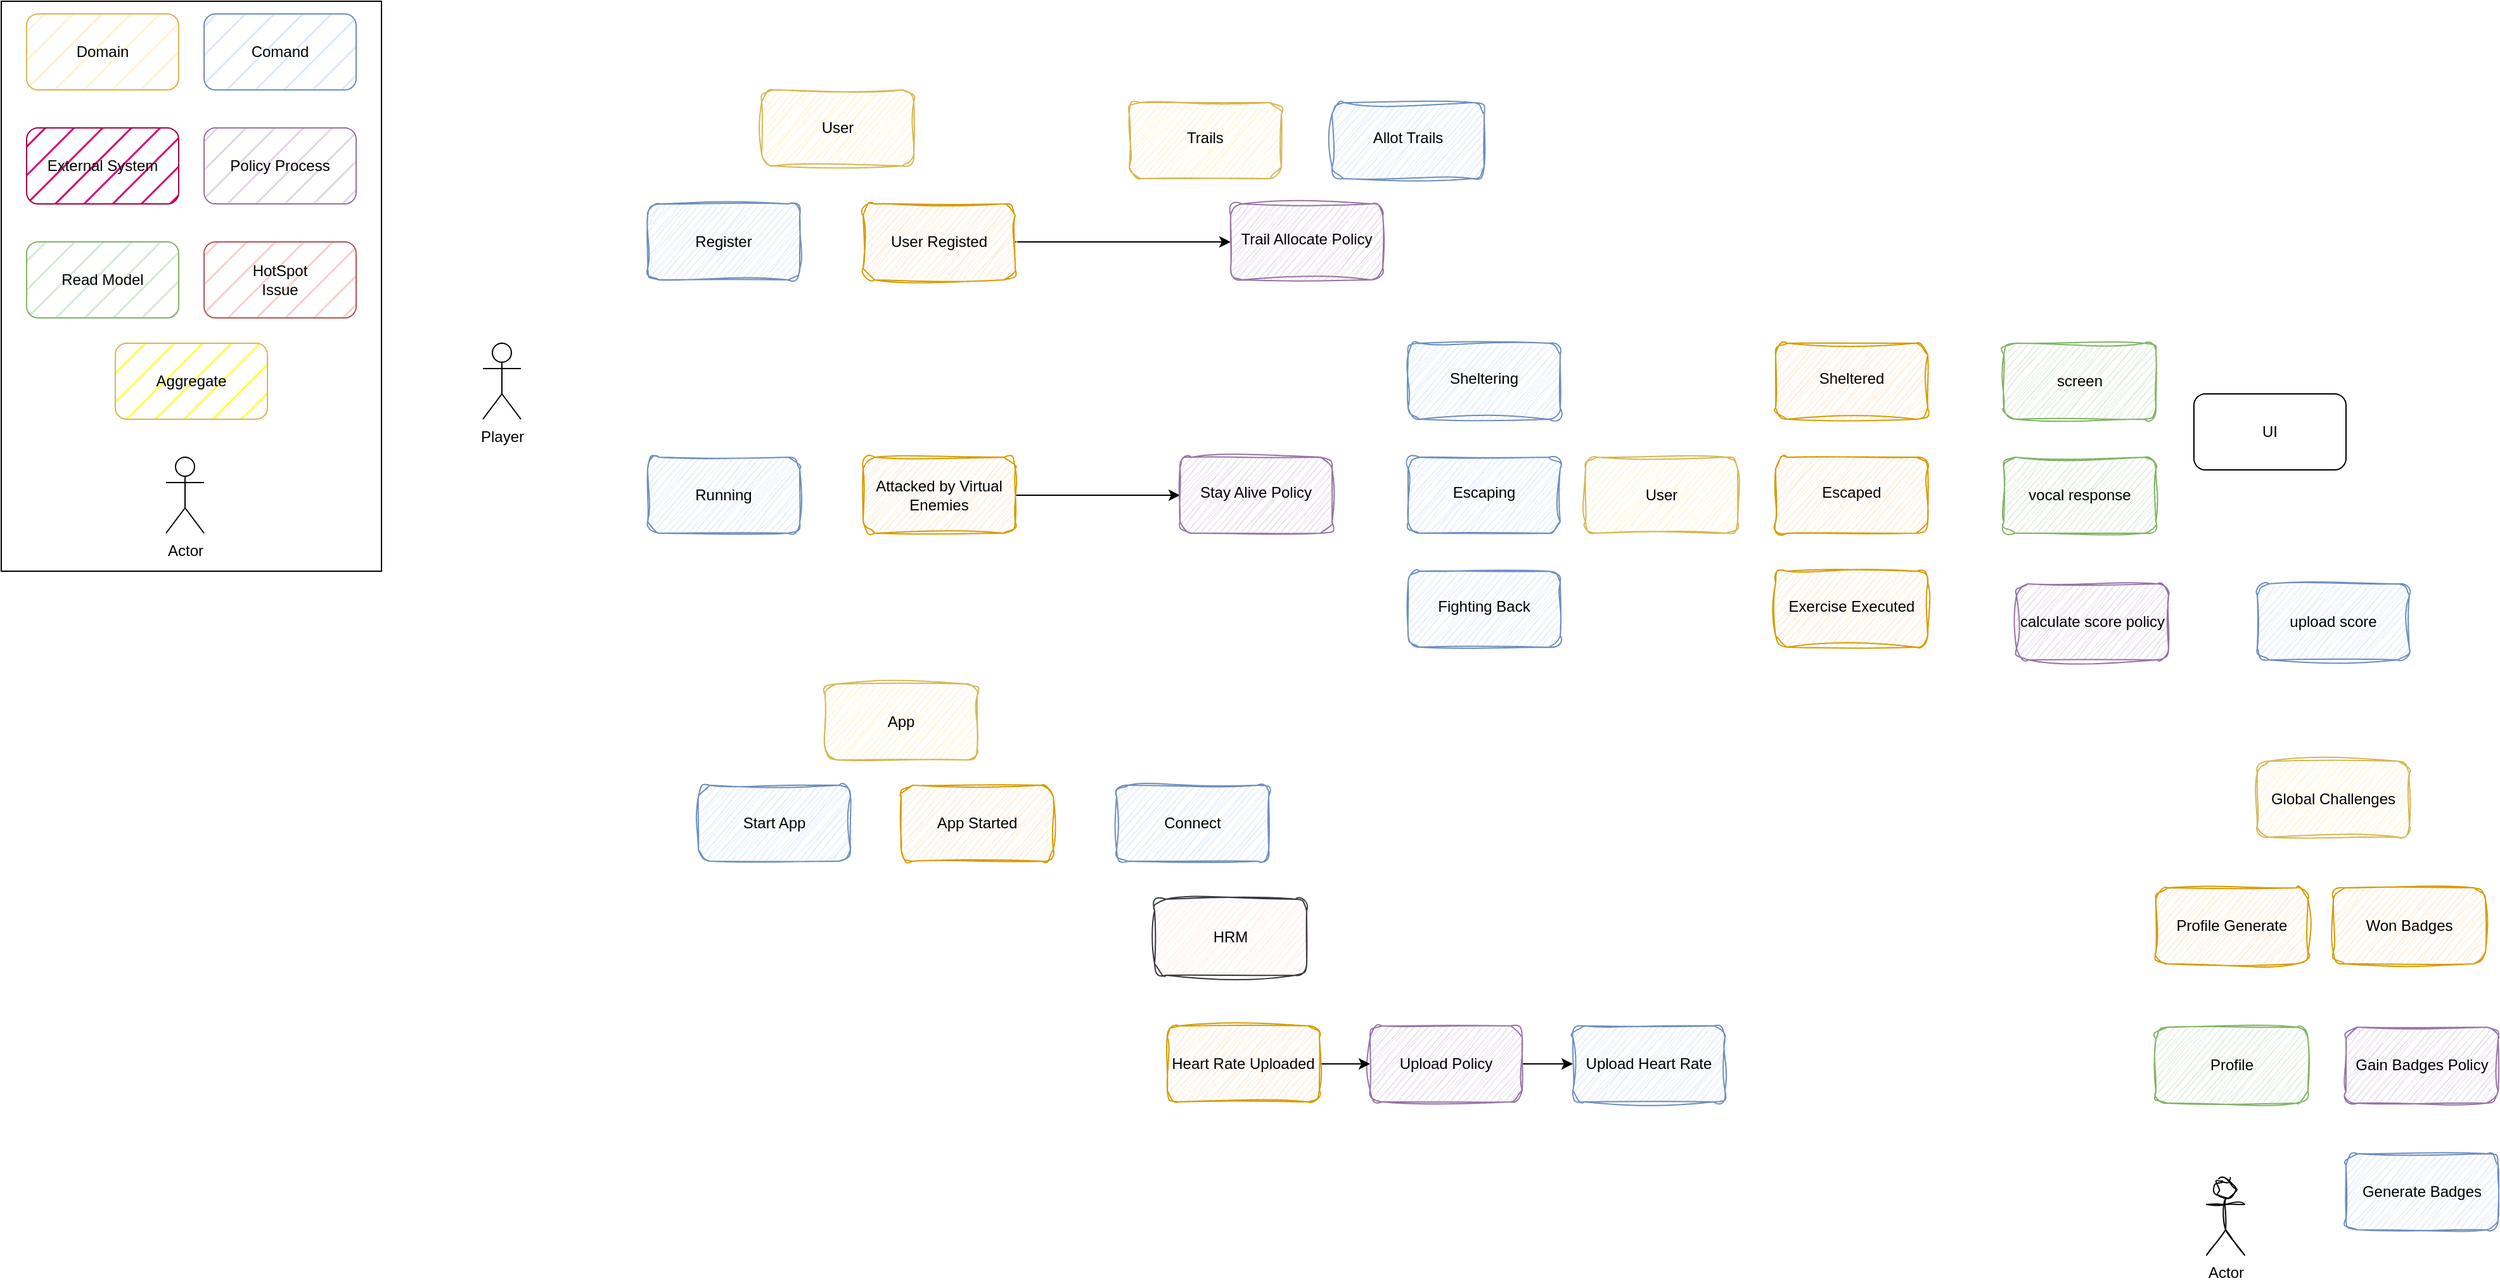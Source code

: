 <mxfile version="22.0.4" type="github">
  <diagram name="第 1 页" id="Pl9FzLIbAxRlWu0UhjnY">
    <mxGraphModel dx="1744" dy="548" grid="1" gridSize="10" guides="1" tooltips="1" connect="1" arrows="1" fold="1" page="1" pageScale="1" pageWidth="827" pageHeight="1169" math="0" shadow="0">
      <root>
        <mxCell id="0" />
        <mxCell id="1" parent="0" />
        <mxCell id="I6vW2rSn8wJDvR7UCQ_q-1" value="" style="group" parent="1" vertex="1" connectable="0">
          <mxGeometry x="-20" width="300" height="450" as="geometry" />
        </mxCell>
        <mxCell id="I6vW2rSn8wJDvR7UCQ_q-2" value="Domain" style="rounded=1;whiteSpace=wrap;html=1;fillColor=#fff2cc;strokeColor=#d6b656;fillStyle=hatch;" parent="I6vW2rSn8wJDvR7UCQ_q-1" vertex="1">
          <mxGeometry x="20" y="10" width="120" height="60" as="geometry" />
        </mxCell>
        <mxCell id="I6vW2rSn8wJDvR7UCQ_q-3" value="Comand&lt;br&gt;" style="rounded=1;whiteSpace=wrap;html=1;fillStyle=hatch;strokeColor=#6c8ebf;align=center;verticalAlign=middle;fontFamily=Helvetica;fontSize=12;fillColor=#dae8fc;" parent="I6vW2rSn8wJDvR7UCQ_q-1" vertex="1">
          <mxGeometry x="160" y="10" width="120" height="60" as="geometry" />
        </mxCell>
        <mxCell id="I6vW2rSn8wJDvR7UCQ_q-4" value="&lt;font color=&quot;#030303&quot;&gt;External System&lt;/font&gt;" style="rounded=1;whiteSpace=wrap;html=1;fillStyle=hatch;strokeColor=#A50040;align=center;verticalAlign=middle;fontFamily=Helvetica;fontSize=12;fillColor=#d80073;fontColor=#ffffff;" parent="I6vW2rSn8wJDvR7UCQ_q-1" vertex="1">
          <mxGeometry x="20" y="100" width="120" height="60" as="geometry" />
        </mxCell>
        <mxCell id="I6vW2rSn8wJDvR7UCQ_q-5" value="Policy Process" style="rounded=1;whiteSpace=wrap;html=1;fillStyle=hatch;strokeColor=#9673a6;align=center;verticalAlign=middle;fontFamily=Helvetica;fontSize=12;fillColor=#e1d5e7;" parent="I6vW2rSn8wJDvR7UCQ_q-1" vertex="1">
          <mxGeometry x="160" y="100" width="120" height="60" as="geometry" />
        </mxCell>
        <mxCell id="I6vW2rSn8wJDvR7UCQ_q-6" value="Read Model" style="rounded=1;whiteSpace=wrap;html=1;fillStyle=hatch;strokeColor=#82b366;align=center;verticalAlign=middle;fontFamily=Helvetica;fontSize=12;fillColor=#d5e8d4;" parent="I6vW2rSn8wJDvR7UCQ_q-1" vertex="1">
          <mxGeometry x="20" y="190" width="120" height="60" as="geometry" />
        </mxCell>
        <mxCell id="I6vW2rSn8wJDvR7UCQ_q-7" value="HotSpot&lt;br&gt;Issue" style="rounded=1;whiteSpace=wrap;html=1;fillStyle=hatch;strokeColor=#b85450;align=center;verticalAlign=middle;fontFamily=Helvetica;fontSize=12;fillColor=#f8cecc;" parent="I6vW2rSn8wJDvR7UCQ_q-1" vertex="1">
          <mxGeometry x="160" y="190" width="120" height="60" as="geometry" />
        </mxCell>
        <mxCell id="I6vW2rSn8wJDvR7UCQ_q-8" value="Aggregate" style="rounded=1;whiteSpace=wrap;html=1;fillStyle=hatch;strokeColor=#d6b656;align=center;verticalAlign=middle;fontFamily=Helvetica;fontSize=12;fontColor=default;fillColor=#FFFF40;" parent="I6vW2rSn8wJDvR7UCQ_q-1" vertex="1">
          <mxGeometry x="90" y="270" width="120" height="60" as="geometry" />
        </mxCell>
        <mxCell id="I6vW2rSn8wJDvR7UCQ_q-9" value="Actor" style="shape=umlActor;verticalLabelPosition=bottom;verticalAlign=top;html=1;outlineConnect=0;rounded=1;fillStyle=hatch;align=center;fontFamily=Helvetica;fontSize=12;" parent="I6vW2rSn8wJDvR7UCQ_q-1" vertex="1">
          <mxGeometry x="130" y="360" width="30" height="60" as="geometry" />
        </mxCell>
        <mxCell id="I6vW2rSn8wJDvR7UCQ_q-10" value="" style="rounded=0;whiteSpace=wrap;html=1;fillStyle=auto;strokeColor=#000000;align=center;verticalAlign=middle;fontFamily=Helvetica;fontSize=12;fontColor=default;fillColor=none;" parent="I6vW2rSn8wJDvR7UCQ_q-1" vertex="1">
          <mxGeometry width="300" height="450" as="geometry" />
        </mxCell>
        <mxCell id="I6vW2rSn8wJDvR7UCQ_q-11" value="Player" style="shape=umlActor;verticalLabelPosition=bottom;verticalAlign=top;html=1;outlineConnect=0;" parent="1" vertex="1">
          <mxGeometry x="360" y="270" width="30" height="60" as="geometry" />
        </mxCell>
        <mxCell id="I6vW2rSn8wJDvR7UCQ_q-12" value="Register" style="rounded=1;whiteSpace=wrap;html=1;fillColor=#dae8fc;strokeColor=#6c8ebf;fillStyle=hatch;sketch=1;curveFitting=1;jiggle=2;" parent="1" vertex="1">
          <mxGeometry x="490" y="160" width="120" height="60" as="geometry" />
        </mxCell>
        <mxCell id="I6vW2rSn8wJDvR7UCQ_q-13" value="User" style="rounded=1;whiteSpace=wrap;html=1;sketch=1;jiggle=2;fillStyle=hatch;curveFitting=1;strokeColor=#d6b656;align=center;verticalAlign=middle;fontFamily=Helvetica;fontSize=12;fillColor=#fff2cc;" parent="1" vertex="1">
          <mxGeometry x="580" y="70" width="120" height="60" as="geometry" />
        </mxCell>
        <mxCell id="I6vW2rSn8wJDvR7UCQ_q-20" style="edgeStyle=orthogonalEdgeStyle;rounded=0;orthogonalLoop=1;jettySize=auto;html=1;entryX=0;entryY=0.5;entryDx=0;entryDy=0;fontFamily=Helvetica;fontSize=12;fontColor=default;" parent="1" source="I6vW2rSn8wJDvR7UCQ_q-14" target="I6vW2rSn8wJDvR7UCQ_q-17" edge="1">
          <mxGeometry relative="1" as="geometry" />
        </mxCell>
        <mxCell id="I6vW2rSn8wJDvR7UCQ_q-14" value="User Registed" style="rounded=1;whiteSpace=wrap;html=1;sketch=1;jiggle=2;fillStyle=hatch;curveFitting=1;strokeColor=#d79b00;align=center;verticalAlign=middle;fontFamily=Helvetica;fontSize=12;fillColor=#ffe6cc;" parent="1" vertex="1">
          <mxGeometry x="660" y="160" width="120" height="60" as="geometry" />
        </mxCell>
        <mxCell id="I6vW2rSn8wJDvR7UCQ_q-17" value="&lt;br&gt;Trail Allocate Policy" style="rounded=1;whiteSpace=wrap;html=1;sketch=1;jiggle=2;fillStyle=hatch;curveFitting=1;strokeColor=#9673a6;align=center;verticalAlign=top;fontFamily=Helvetica;fontSize=12;fillColor=#e1d5e7;" parent="1" vertex="1">
          <mxGeometry x="950" y="160" width="120" height="60" as="geometry" />
        </mxCell>
        <mxCell id="I6vW2rSn8wJDvR7UCQ_q-18" value="&lt;br&gt;Trails" style="rounded=1;whiteSpace=wrap;html=1;sketch=1;jiggle=2;fillStyle=hatch;curveFitting=1;strokeColor=#d6b656;align=center;verticalAlign=top;fontFamily=Helvetica;fontSize=12;fillColor=#fff2cc;" parent="1" vertex="1">
          <mxGeometry x="870" y="80" width="120" height="60" as="geometry" />
        </mxCell>
        <mxCell id="I6vW2rSn8wJDvR7UCQ_q-19" value="&lt;br&gt;Allot Trails" style="rounded=1;whiteSpace=wrap;html=1;fillStyle=hatch;strokeColor=#6c8ebf;align=center;verticalAlign=top;fontFamily=Helvetica;fontSize=12;fillColor=#dae8fc;sketch=1;curveFitting=1;jiggle=2;" parent="1" vertex="1">
          <mxGeometry x="1030" y="80" width="120" height="60" as="geometry" />
        </mxCell>
        <mxCell id="I6vW2rSn8wJDvR7UCQ_q-29" style="edgeStyle=orthogonalEdgeStyle;rounded=0;orthogonalLoop=1;jettySize=auto;html=1;entryX=0;entryY=0.5;entryDx=0;entryDy=0;fontFamily=Helvetica;fontSize=12;fontColor=default;" parent="1" source="I6vW2rSn8wJDvR7UCQ_q-21" target="I6vW2rSn8wJDvR7UCQ_q-24" edge="1">
          <mxGeometry relative="1" as="geometry" />
        </mxCell>
        <mxCell id="I6vW2rSn8wJDvR7UCQ_q-21" value="Attacked by Virtual Enemies" style="rounded=1;whiteSpace=wrap;html=1;sketch=1;jiggle=2;fillStyle=hatch;curveFitting=1;strokeColor=#d79b00;align=center;verticalAlign=middle;fontFamily=Helvetica;fontSize=12;fillColor=#ffe6cc;" parent="1" vertex="1">
          <mxGeometry x="660" y="360" width="120" height="60" as="geometry" />
        </mxCell>
        <mxCell id="I6vW2rSn8wJDvR7UCQ_q-22" value="Running" style="rounded=1;whiteSpace=wrap;html=1;fillColor=#dae8fc;strokeColor=#6c8ebf;fillStyle=hatch;sketch=1;curveFitting=1;jiggle=2;" parent="1" vertex="1">
          <mxGeometry x="490" y="360" width="120" height="60" as="geometry" />
        </mxCell>
        <mxCell id="I6vW2rSn8wJDvR7UCQ_q-24" value="&lt;br&gt;Stay Alive Policy" style="rounded=1;whiteSpace=wrap;html=1;sketch=1;jiggle=2;fillStyle=hatch;curveFitting=1;strokeColor=#9673a6;align=center;verticalAlign=top;fontFamily=Helvetica;fontSize=12;fillColor=#e1d5e7;" parent="1" vertex="1">
          <mxGeometry x="910" y="360" width="120" height="60" as="geometry" />
        </mxCell>
        <mxCell id="I6vW2rSn8wJDvR7UCQ_q-25" value="&lt;br&gt;Sheltering" style="rounded=1;whiteSpace=wrap;html=1;fillStyle=hatch;strokeColor=#6c8ebf;align=center;verticalAlign=top;fontFamily=Helvetica;fontSize=12;fillColor=#dae8fc;sketch=1;curveFitting=1;jiggle=2;" parent="1" vertex="1">
          <mxGeometry x="1090" y="270" width="120" height="60" as="geometry" />
        </mxCell>
        <mxCell id="I6vW2rSn8wJDvR7UCQ_q-26" value="&lt;br&gt;Escaping" style="rounded=1;whiteSpace=wrap;html=1;fillStyle=hatch;strokeColor=#6c8ebf;align=center;verticalAlign=top;fontFamily=Helvetica;fontSize=12;fillColor=#dae8fc;sketch=1;curveFitting=1;jiggle=2;" parent="1" vertex="1">
          <mxGeometry x="1090" y="360" width="120" height="60" as="geometry" />
        </mxCell>
        <mxCell id="I6vW2rSn8wJDvR7UCQ_q-27" value="&lt;br&gt;Fighting Back" style="rounded=1;whiteSpace=wrap;html=1;fillStyle=hatch;strokeColor=#6c8ebf;align=center;verticalAlign=top;fontFamily=Helvetica;fontSize=12;fillColor=#dae8fc;sketch=1;curveFitting=1;jiggle=2;" parent="1" vertex="1">
          <mxGeometry x="1090" y="450" width="120" height="60" as="geometry" />
        </mxCell>
        <mxCell id="I6vW2rSn8wJDvR7UCQ_q-30" value="HRM" style="rounded=1;whiteSpace=wrap;html=1;sketch=1;jiggle=2;fillStyle=hatch;curveFitting=1;strokeColor=#36393d;align=center;verticalAlign=middle;fontFamily=Helvetica;fontSize=12;fillColor=#FFE9E8;" parent="1" vertex="1">
          <mxGeometry x="890" y="709" width="120" height="60" as="geometry" />
        </mxCell>
        <mxCell id="I6vW2rSn8wJDvR7UCQ_q-31" value="Start App" style="rounded=1;whiteSpace=wrap;html=1;fillColor=#dae8fc;strokeColor=#6c8ebf;fillStyle=hatch;sketch=1;curveFitting=1;jiggle=2;" parent="1" vertex="1">
          <mxGeometry x="530" y="619" width="120" height="60" as="geometry" />
        </mxCell>
        <mxCell id="I6vW2rSn8wJDvR7UCQ_q-32" value="Upload Heart Rate" style="rounded=1;whiteSpace=wrap;html=1;sketch=1;jiggle=2;fillStyle=hatch;curveFitting=1;strokeColor=#6c8ebf;align=center;verticalAlign=middle;fontFamily=Helvetica;fontSize=12;fillColor=#dae8fc;" parent="1" vertex="1">
          <mxGeometry x="1220" y="809" width="120" height="60" as="geometry" />
        </mxCell>
        <mxCell id="I6vW2rSn8wJDvR7UCQ_q-33" value="App" style="rounded=1;whiteSpace=wrap;html=1;sketch=1;jiggle=2;fillStyle=hatch;curveFitting=1;strokeColor=#d6b656;align=center;verticalAlign=middle;fontFamily=Helvetica;fontSize=12;fillColor=#fff2cc;" parent="1" vertex="1">
          <mxGeometry x="630" y="539" width="120" height="60" as="geometry" />
        </mxCell>
        <mxCell id="lBtOs_zaXjIf3DzbSgg6-3" value="&lt;br&gt;Sheltered" style="rounded=1;whiteSpace=wrap;html=1;fillStyle=hatch;strokeColor=#d79b00;align=center;verticalAlign=top;fontFamily=Helvetica;fontSize=12;fillColor=#ffe6cc;sketch=1;curveFitting=1;jiggle=2;" vertex="1" parent="1">
          <mxGeometry x="1380" y="270" width="120" height="60" as="geometry" />
        </mxCell>
        <mxCell id="I6vW2rSn8wJDvR7UCQ_q-35" value="App Started" style="rounded=1;whiteSpace=wrap;html=1;sketch=1;jiggle=2;fillStyle=hatch;curveFitting=1;strokeColor=#d79b00;align=center;verticalAlign=middle;fontFamily=Helvetica;fontSize=12;fillColor=#ffe6cc;" parent="1" vertex="1">
          <mxGeometry x="690" y="619" width="120" height="60" as="geometry" />
        </mxCell>
        <mxCell id="lBtOs_zaXjIf3DzbSgg6-4" value="&lt;br&gt;Escaped" style="rounded=1;whiteSpace=wrap;html=1;fillStyle=hatch;strokeColor=#d79b00;align=center;verticalAlign=top;fontFamily=Helvetica;fontSize=12;fillColor=#ffe6cc;sketch=1;curveFitting=1;jiggle=2;" vertex="1" parent="1">
          <mxGeometry x="1380" y="360" width="120" height="60" as="geometry" />
        </mxCell>
        <mxCell id="zIYtLwjTFYH4uKMgnImh-1" style="edgeStyle=orthogonalEdgeStyle;rounded=0;orthogonalLoop=1;jettySize=auto;html=1;" edge="1" parent="1" source="I6vW2rSn8wJDvR7UCQ_q-36" target="I6vW2rSn8wJDvR7UCQ_q-32">
          <mxGeometry relative="1" as="geometry" />
        </mxCell>
        <mxCell id="lBtOs_zaXjIf3DzbSgg6-5" value="&lt;br&gt;Exercise Executed" style="rounded=1;whiteSpace=wrap;html=1;fillStyle=hatch;strokeColor=#d79b00;align=center;verticalAlign=top;fontFamily=Helvetica;fontSize=12;fillColor=#ffe6cc;sketch=1;curveFitting=1;jiggle=2;" vertex="1" parent="1">
          <mxGeometry x="1380" y="450" width="120" height="60" as="geometry" />
        </mxCell>
        <mxCell id="I6vW2rSn8wJDvR7UCQ_q-36" value="Upload Policy" style="rounded=1;whiteSpace=wrap;html=1;sketch=1;jiggle=2;fillStyle=hatch;curveFitting=1;strokeColor=#9673a6;align=center;verticalAlign=middle;fontFamily=Helvetica;fontSize=12;fillColor=#e1d5e7;" parent="1" vertex="1">
          <mxGeometry x="1060" y="809" width="120" height="60" as="geometry" />
        </mxCell>
        <mxCell id="I6vW2rSn8wJDvR7UCQ_q-40" style="edgeStyle=orthogonalEdgeStyle;rounded=0;orthogonalLoop=1;jettySize=auto;html=1;entryX=0;entryY=0.5;entryDx=0;entryDy=0;fontFamily=Helvetica;fontSize=12;fontColor=default;" parent="1" source="I6vW2rSn8wJDvR7UCQ_q-37" target="I6vW2rSn8wJDvR7UCQ_q-36" edge="1">
          <mxGeometry relative="1" as="geometry" />
        </mxCell>
        <mxCell id="I6vW2rSn8wJDvR7UCQ_q-37" value="Heart Rate Uploaded" style="rounded=1;whiteSpace=wrap;html=1;sketch=1;jiggle=2;fillStyle=hatch;curveFitting=1;strokeColor=#d79b00;align=center;verticalAlign=middle;fontFamily=Helvetica;fontSize=12;fillColor=#ffe6cc;" parent="1" vertex="1">
          <mxGeometry x="900" y="809" width="120" height="60" as="geometry" />
        </mxCell>
        <mxCell id="I6vW2rSn8wJDvR7UCQ_q-38" value="Connect" style="rounded=1;whiteSpace=wrap;html=1;sketch=1;jiggle=2;fillStyle=hatch;curveFitting=1;strokeColor=#6c8ebf;align=center;verticalAlign=middle;fontFamily=Helvetica;fontSize=12;fillColor=#dae8fc;" parent="1" vertex="1">
          <mxGeometry x="860" y="619" width="120" height="60" as="geometry" />
        </mxCell>
        <mxCell id="I6vW2rSn8wJDvR7UCQ_q-39" style="edgeStyle=orthogonalEdgeStyle;rounded=0;orthogonalLoop=1;jettySize=auto;html=1;exitX=0.5;exitY=1;exitDx=0;exitDy=0;fontFamily=Helvetica;fontSize=12;fontColor=default;" parent="1" source="I6vW2rSn8wJDvR7UCQ_q-36" target="I6vW2rSn8wJDvR7UCQ_q-36" edge="1">
          <mxGeometry relative="1" as="geometry" />
        </mxCell>
        <mxCell id="zIYtLwjTFYH4uKMgnImh-4" value="User" style="rounded=1;whiteSpace=wrap;html=1;sketch=1;jiggle=2;fillStyle=hatch;curveFitting=1;strokeColor=#d6b656;align=center;verticalAlign=middle;fontFamily=Helvetica;fontSize=12;fillColor=#fff2cc;" vertex="1" parent="1">
          <mxGeometry x="1230" y="360" width="120" height="60" as="geometry" />
        </mxCell>
        <mxCell id="zIYtLwjTFYH4uKMgnImh-6" value="screen" style="rounded=1;whiteSpace=wrap;html=1;fillColor=#d5e8d4;strokeColor=#82b366;fillStyle=hatch;sketch=1;curveFitting=1;jiggle=2;" vertex="1" parent="1">
          <mxGeometry x="1560" y="270" width="120" height="60" as="geometry" />
        </mxCell>
        <mxCell id="zIYtLwjTFYH4uKMgnImh-7" value="vocal response" style="rounded=1;whiteSpace=wrap;html=1;fillColor=#d5e8d4;strokeColor=#82b366;fillStyle=hatch;sketch=1;curveFitting=1;jiggle=2;" vertex="1" parent="1">
          <mxGeometry x="1560" y="360" width="120" height="60" as="geometry" />
        </mxCell>
        <mxCell id="zIYtLwjTFYH4uKMgnImh-8" value="UI" style="rounded=1;whiteSpace=wrap;html=1;" vertex="1" parent="1">
          <mxGeometry x="1710" y="310" width="120" height="60" as="geometry" />
        </mxCell>
        <mxCell id="zIYtLwjTFYH4uKMgnImh-10" value="Global Challenges" style="rounded=1;whiteSpace=wrap;html=1;sketch=1;jiggle=2;fillStyle=hatch;curveFitting=1;strokeColor=#d6b656;align=center;verticalAlign=middle;fontFamily=Helvetica;fontSize=12;fillColor=#fff2cc;" vertex="1" parent="1">
          <mxGeometry x="1760" y="600" width="120" height="60" as="geometry" />
        </mxCell>
        <mxCell id="zIYtLwjTFYH4uKMgnImh-11" value="calculate score policy" style="rounded=1;whiteSpace=wrap;html=1;sketch=1;jiggle=2;fillStyle=hatch;curveFitting=1;strokeColor=#9673a6;align=center;verticalAlign=middle;fontFamily=Helvetica;fontSize=12;fillColor=#e1d5e7;" vertex="1" parent="1">
          <mxGeometry x="1570" y="460" width="120" height="60" as="geometry" />
        </mxCell>
        <mxCell id="zIYtLwjTFYH4uKMgnImh-13" value="upload score" style="rounded=1;whiteSpace=wrap;html=1;sketch=1;jiggle=2;fillStyle=hatch;curveFitting=1;strokeColor=#6c8ebf;align=center;verticalAlign=middle;fontFamily=Helvetica;fontSize=12;fillColor=#dae8fc;" vertex="1" parent="1">
          <mxGeometry x="1760" y="460" width="120" height="60" as="geometry" />
        </mxCell>
        <mxCell id="zIYtLwjTFYH4uKMgnImh-14" value="Profile Generate" style="rounded=1;whiteSpace=wrap;html=1;sketch=1;jiggle=2;fillStyle=hatch;curveFitting=1;strokeColor=#d79b00;align=center;verticalAlign=middle;fontFamily=Helvetica;fontSize=12;fillColor=#ffe6cc;" vertex="1" parent="1">
          <mxGeometry x="1680" y="700" width="120" height="60" as="geometry" />
        </mxCell>
        <mxCell id="zIYtLwjTFYH4uKMgnImh-15" value="Won Badges" style="rounded=1;whiteSpace=wrap;html=1;sketch=1;jiggle=2;fillStyle=hatch;curveFitting=1;strokeColor=#d79b00;align=center;verticalAlign=middle;fontFamily=Helvetica;fontSize=12;fillColor=#ffe6cc;" vertex="1" parent="1">
          <mxGeometry x="1820" y="700" width="120" height="60" as="geometry" />
        </mxCell>
        <mxCell id="zIYtLwjTFYH4uKMgnImh-16" value="Profile" style="rounded=1;whiteSpace=wrap;html=1;sketch=1;jiggle=2;fillStyle=hatch;curveFitting=1;strokeColor=#82b366;align=center;verticalAlign=middle;fontFamily=Helvetica;fontSize=12;fillColor=#d5e8d4;" vertex="1" parent="1">
          <mxGeometry x="1680" y="810" width="120" height="60" as="geometry" />
        </mxCell>
        <mxCell id="zIYtLwjTFYH4uKMgnImh-17" value="Actor" style="shape=umlActor;verticalLabelPosition=bottom;verticalAlign=top;html=1;outlineConnect=0;rounded=1;sketch=1;jiggle=2;fillStyle=hatch;curveFitting=1;align=center;fontFamily=Helvetica;fontSize=12;" vertex="1" parent="1">
          <mxGeometry x="1720" y="930" width="30" height="60" as="geometry" />
        </mxCell>
        <mxCell id="zIYtLwjTFYH4uKMgnImh-18" value="Gain Badges Policy" style="rounded=1;whiteSpace=wrap;html=1;sketch=1;jiggle=2;fillStyle=hatch;curveFitting=1;strokeColor=#9673a6;align=center;verticalAlign=middle;fontFamily=Helvetica;fontSize=12;fillColor=#e1d5e7;" vertex="1" parent="1">
          <mxGeometry x="1830" y="810" width="120" height="60" as="geometry" />
        </mxCell>
        <mxCell id="zIYtLwjTFYH4uKMgnImh-19" value="Generate Badges" style="rounded=1;whiteSpace=wrap;html=1;sketch=1;jiggle=2;fillStyle=hatch;curveFitting=1;strokeColor=#6c8ebf;align=center;verticalAlign=middle;fontFamily=Helvetica;fontSize=12;fillColor=#dae8fc;" vertex="1" parent="1">
          <mxGeometry x="1830" y="910" width="120" height="60" as="geometry" />
        </mxCell>
      </root>
    </mxGraphModel>
  </diagram>
</mxfile>
